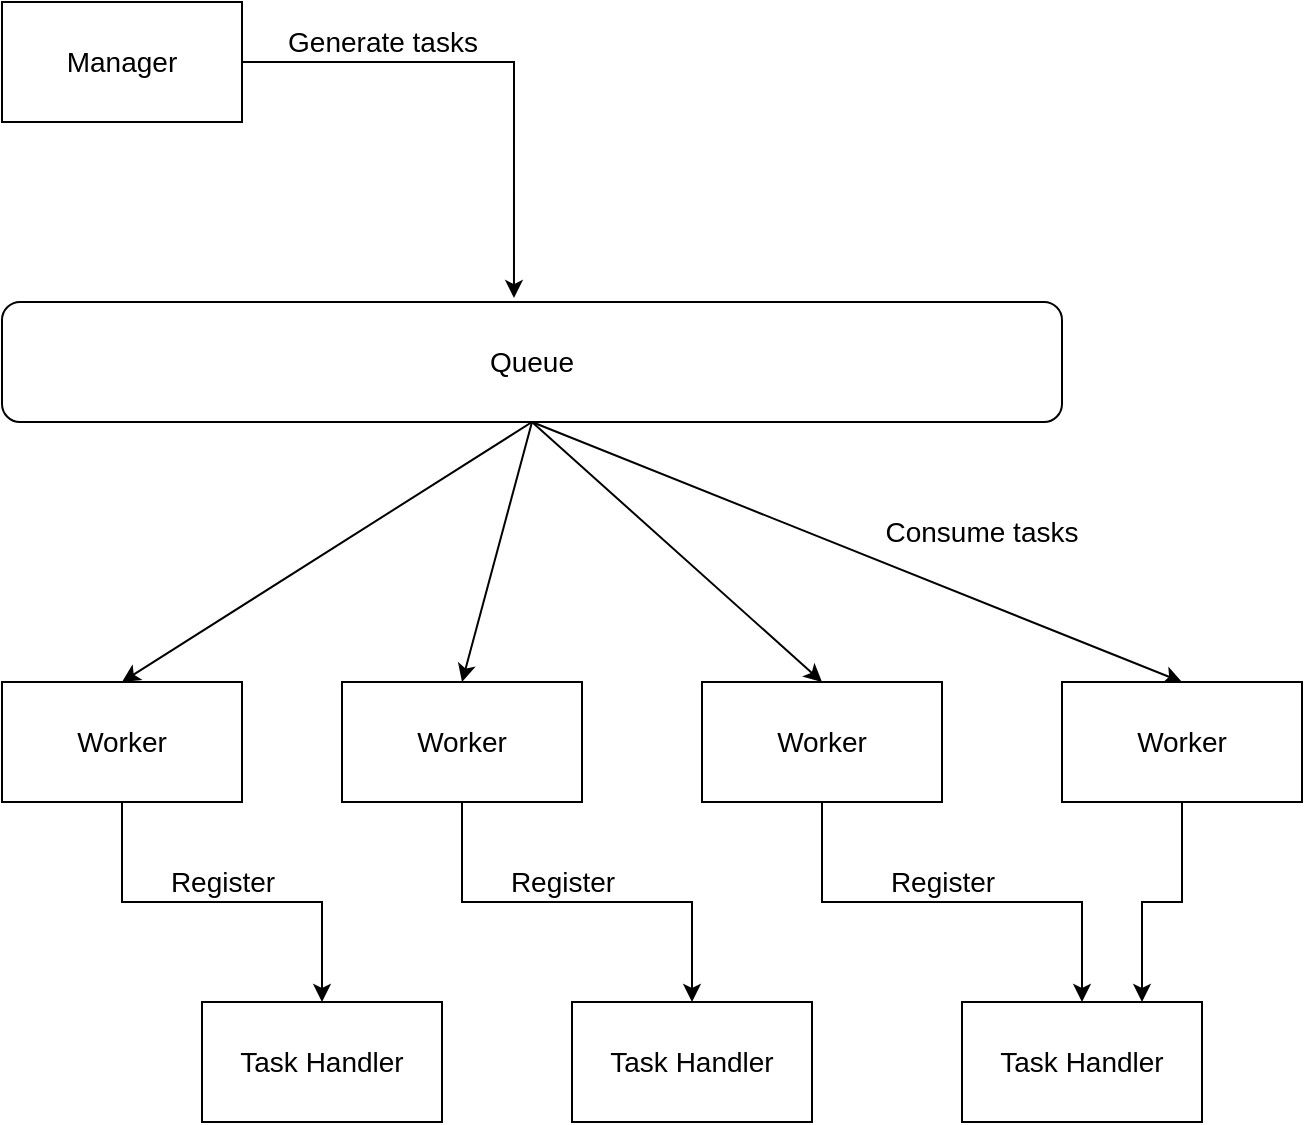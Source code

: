 <mxfile version="20.2.2" type="github">
  <diagram id="3TmxXlATYsiDRvL7M1Jl" name="Page-1">
    <mxGraphModel dx="1298" dy="728" grid="1" gridSize="10" guides="1" tooltips="1" connect="1" arrows="1" fold="1" page="1" pageScale="1" pageWidth="850" pageHeight="1100" math="0" shadow="0">
      <root>
        <mxCell id="0" />
        <mxCell id="1" parent="0" />
        <mxCell id="yFXMNnFhYH_2_vV9QVNL-22" style="rounded=0;orthogonalLoop=1;jettySize=auto;html=1;exitX=1;exitY=0.5;exitDx=0;exitDy=0;entryX=0.483;entryY=-0.033;entryDx=0;entryDy=0;entryPerimeter=0;fontSize=14;edgeStyle=orthogonalEdgeStyle;" edge="1" parent="1" source="yFXMNnFhYH_2_vV9QVNL-1" target="yFXMNnFhYH_2_vV9QVNL-2">
          <mxGeometry relative="1" as="geometry" />
        </mxCell>
        <mxCell id="yFXMNnFhYH_2_vV9QVNL-23" value="Generate tasks" style="edgeLabel;html=1;align=center;verticalAlign=middle;resizable=0;points=[];fontSize=14;" vertex="1" connectable="0" parent="yFXMNnFhYH_2_vV9QVNL-22">
          <mxGeometry x="-0.756" y="3" relative="1" as="geometry">
            <mxPoint x="39" y="-7" as="offset" />
          </mxGeometry>
        </mxCell>
        <mxCell id="yFXMNnFhYH_2_vV9QVNL-1" value="Manager" style="rounded=0;whiteSpace=wrap;html=1;fontSize=14;" vertex="1" parent="1">
          <mxGeometry x="80" y="40" width="120" height="60" as="geometry" />
        </mxCell>
        <mxCell id="yFXMNnFhYH_2_vV9QVNL-18" style="rounded=0;orthogonalLoop=1;jettySize=auto;html=1;exitX=0.5;exitY=1;exitDx=0;exitDy=0;entryX=0.5;entryY=0;entryDx=0;entryDy=0;fontSize=14;" edge="1" parent="1" source="yFXMNnFhYH_2_vV9QVNL-2" target="yFXMNnFhYH_2_vV9QVNL-3">
          <mxGeometry relative="1" as="geometry" />
        </mxCell>
        <mxCell id="yFXMNnFhYH_2_vV9QVNL-19" style="edgeStyle=none;rounded=0;orthogonalLoop=1;jettySize=auto;html=1;exitX=0.5;exitY=1;exitDx=0;exitDy=0;entryX=0.5;entryY=0;entryDx=0;entryDy=0;fontSize=14;" edge="1" parent="1" source="yFXMNnFhYH_2_vV9QVNL-2" target="yFXMNnFhYH_2_vV9QVNL-4">
          <mxGeometry relative="1" as="geometry" />
        </mxCell>
        <mxCell id="yFXMNnFhYH_2_vV9QVNL-20" style="edgeStyle=none;rounded=0;orthogonalLoop=1;jettySize=auto;html=1;exitX=0.5;exitY=1;exitDx=0;exitDy=0;entryX=0.5;entryY=0;entryDx=0;entryDy=0;fontSize=14;" edge="1" parent="1" source="yFXMNnFhYH_2_vV9QVNL-2" target="yFXMNnFhYH_2_vV9QVNL-5">
          <mxGeometry relative="1" as="geometry" />
        </mxCell>
        <mxCell id="yFXMNnFhYH_2_vV9QVNL-21" style="edgeStyle=none;rounded=0;orthogonalLoop=1;jettySize=auto;html=1;exitX=0.5;exitY=1;exitDx=0;exitDy=0;entryX=0.5;entryY=0;entryDx=0;entryDy=0;fontSize=14;" edge="1" parent="1" source="yFXMNnFhYH_2_vV9QVNL-2" target="yFXMNnFhYH_2_vV9QVNL-6">
          <mxGeometry relative="1" as="geometry" />
        </mxCell>
        <mxCell id="yFXMNnFhYH_2_vV9QVNL-2" value="Queue" style="rounded=1;whiteSpace=wrap;html=1;fontSize=14;" vertex="1" parent="1">
          <mxGeometry x="80" y="190" width="530" height="60" as="geometry" />
        </mxCell>
        <mxCell id="yFXMNnFhYH_2_vV9QVNL-11" style="edgeStyle=orthogonalEdgeStyle;rounded=0;orthogonalLoop=1;jettySize=auto;html=1;exitX=0.5;exitY=1;exitDx=0;exitDy=0;entryX=0.5;entryY=0;entryDx=0;entryDy=0;fontSize=14;" edge="1" parent="1" source="yFXMNnFhYH_2_vV9QVNL-3" target="yFXMNnFhYH_2_vV9QVNL-8">
          <mxGeometry relative="1" as="geometry" />
        </mxCell>
        <mxCell id="yFXMNnFhYH_2_vV9QVNL-14" value="Register" style="edgeLabel;html=1;align=center;verticalAlign=middle;resizable=0;points=[];fontSize=14;" vertex="1" connectable="0" parent="yFXMNnFhYH_2_vV9QVNL-11">
          <mxGeometry x="-0.3" y="3" relative="1" as="geometry">
            <mxPoint x="30" y="-7" as="offset" />
          </mxGeometry>
        </mxCell>
        <mxCell id="yFXMNnFhYH_2_vV9QVNL-3" value="Worker" style="rounded=0;whiteSpace=wrap;html=1;fontSize=14;" vertex="1" parent="1">
          <mxGeometry x="80" y="380" width="120" height="60" as="geometry" />
        </mxCell>
        <mxCell id="yFXMNnFhYH_2_vV9QVNL-12" style="edgeStyle=orthogonalEdgeStyle;rounded=0;orthogonalLoop=1;jettySize=auto;html=1;exitX=0.5;exitY=1;exitDx=0;exitDy=0;entryX=0.5;entryY=0;entryDx=0;entryDy=0;fontSize=14;" edge="1" parent="1" source="yFXMNnFhYH_2_vV9QVNL-4" target="yFXMNnFhYH_2_vV9QVNL-9">
          <mxGeometry relative="1" as="geometry" />
        </mxCell>
        <mxCell id="yFXMNnFhYH_2_vV9QVNL-4" value="Worker" style="rounded=0;whiteSpace=wrap;html=1;fontSize=14;" vertex="1" parent="1">
          <mxGeometry x="250" y="380" width="120" height="60" as="geometry" />
        </mxCell>
        <mxCell id="yFXMNnFhYH_2_vV9QVNL-13" style="edgeStyle=orthogonalEdgeStyle;rounded=0;orthogonalLoop=1;jettySize=auto;html=1;exitX=0.5;exitY=1;exitDx=0;exitDy=0;entryX=0.5;entryY=0;entryDx=0;entryDy=0;fontSize=14;" edge="1" parent="1" source="yFXMNnFhYH_2_vV9QVNL-5" target="yFXMNnFhYH_2_vV9QVNL-10">
          <mxGeometry relative="1" as="geometry" />
        </mxCell>
        <mxCell id="yFXMNnFhYH_2_vV9QVNL-5" value="Worker" style="rounded=0;whiteSpace=wrap;html=1;fontSize=14;" vertex="1" parent="1">
          <mxGeometry x="430" y="380" width="120" height="60" as="geometry" />
        </mxCell>
        <mxCell id="yFXMNnFhYH_2_vV9QVNL-17" style="edgeStyle=orthogonalEdgeStyle;rounded=0;orthogonalLoop=1;jettySize=auto;html=1;exitX=0.5;exitY=1;exitDx=0;exitDy=0;entryX=0.75;entryY=0;entryDx=0;entryDy=0;fontSize=14;" edge="1" parent="1" source="yFXMNnFhYH_2_vV9QVNL-6" target="yFXMNnFhYH_2_vV9QVNL-10">
          <mxGeometry relative="1" as="geometry" />
        </mxCell>
        <mxCell id="yFXMNnFhYH_2_vV9QVNL-6" value="Worker" style="rounded=0;whiteSpace=wrap;html=1;fontSize=14;" vertex="1" parent="1">
          <mxGeometry x="610" y="380" width="120" height="60" as="geometry" />
        </mxCell>
        <mxCell id="yFXMNnFhYH_2_vV9QVNL-8" value="Task Handler" style="rounded=0;whiteSpace=wrap;html=1;fontSize=14;" vertex="1" parent="1">
          <mxGeometry x="180" y="540" width="120" height="60" as="geometry" />
        </mxCell>
        <mxCell id="yFXMNnFhYH_2_vV9QVNL-9" value="Task Handler" style="rounded=0;whiteSpace=wrap;html=1;fontSize=14;" vertex="1" parent="1">
          <mxGeometry x="365" y="540" width="120" height="60" as="geometry" />
        </mxCell>
        <mxCell id="yFXMNnFhYH_2_vV9QVNL-10" value="Task Handler" style="rounded=0;whiteSpace=wrap;html=1;fontSize=14;" vertex="1" parent="1">
          <mxGeometry x="560" y="540" width="120" height="60" as="geometry" />
        </mxCell>
        <mxCell id="yFXMNnFhYH_2_vV9QVNL-15" value="Register" style="edgeLabel;html=1;align=center;verticalAlign=middle;resizable=0;points=[];fontSize=14;" vertex="1" connectable="0" parent="1">
          <mxGeometry x="360" y="480" as="geometry" />
        </mxCell>
        <mxCell id="yFXMNnFhYH_2_vV9QVNL-16" value="Register" style="edgeLabel;html=1;align=center;verticalAlign=middle;resizable=0;points=[];fontSize=14;" vertex="1" connectable="0" parent="1">
          <mxGeometry x="550" y="480" as="geometry" />
        </mxCell>
        <mxCell id="yFXMNnFhYH_2_vV9QVNL-24" value="Consume tasks" style="text;html=1;strokeColor=none;fillColor=none;align=center;verticalAlign=middle;whiteSpace=wrap;rounded=0;fontSize=14;" vertex="1" parent="1">
          <mxGeometry x="510" y="290" width="120" height="30" as="geometry" />
        </mxCell>
      </root>
    </mxGraphModel>
  </diagram>
</mxfile>
